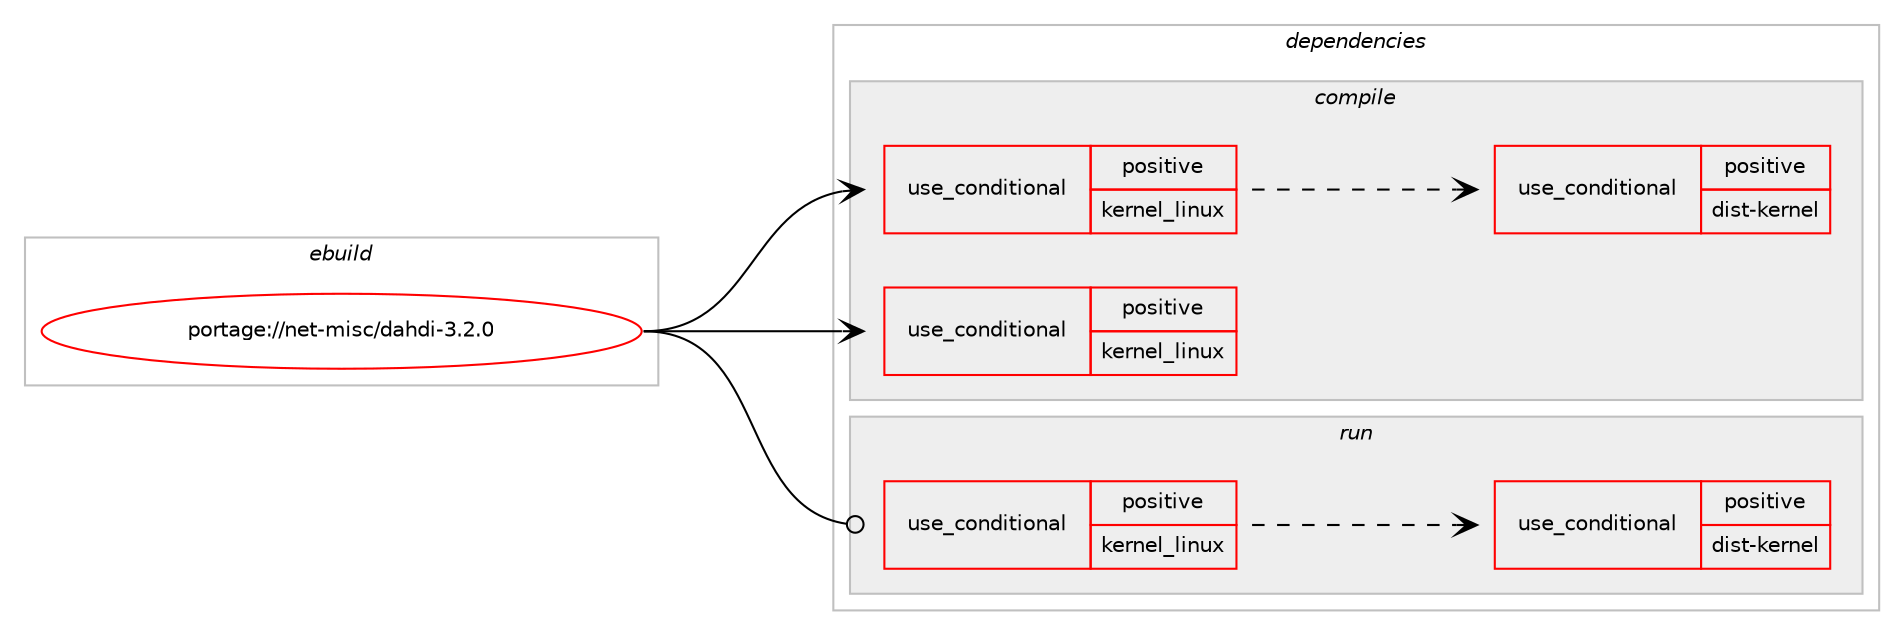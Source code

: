digraph prolog {

# *************
# Graph options
# *************

newrank=true;
concentrate=true;
compound=true;
graph [rankdir=LR,fontname=Helvetica,fontsize=10,ranksep=1.5];#, ranksep=2.5, nodesep=0.2];
edge  [arrowhead=vee];
node  [fontname=Helvetica,fontsize=10];

# **********
# The ebuild
# **********

subgraph cluster_leftcol {
color=gray;
rank=same;
label=<<i>ebuild</i>>;
id [label="portage://net-misc/dahdi-3.2.0", color=red, width=4, href="../net-misc/dahdi-3.2.0.svg"];
}

# ****************
# The dependencies
# ****************

subgraph cluster_midcol {
color=gray;
label=<<i>dependencies</i>>;
subgraph cluster_compile {
fillcolor="#eeeeee";
style=filled;
label=<<i>compile</i>>;
subgraph cond4792 {
dependency7198 [label=<<TABLE BORDER="0" CELLBORDER="1" CELLSPACING="0" CELLPADDING="4"><TR><TD ROWSPAN="3" CELLPADDING="10">use_conditional</TD></TR><TR><TD>positive</TD></TR><TR><TD>kernel_linux</TD></TR></TABLE>>, shape=none, color=red];
# *** BEGIN UNKNOWN DEPENDENCY TYPE (TODO) ***
# dependency7198 -> package_dependency(portage://net-misc/dahdi-3.2.0,install,no,sys-apps,kmod,none,[,,],[],[use(enable(tools),none)])
# *** END UNKNOWN DEPENDENCY TYPE (TODO) ***

subgraph cond4793 {
dependency7199 [label=<<TABLE BORDER="0" CELLBORDER="1" CELLSPACING="0" CELLPADDING="4"><TR><TD ROWSPAN="3" CELLPADDING="10">use_conditional</TD></TR><TR><TD>positive</TD></TR><TR><TD>dist-kernel</TD></TR></TABLE>>, shape=none, color=red];
# *** BEGIN UNKNOWN DEPENDENCY TYPE (TODO) ***
# dependency7199 -> package_dependency(portage://net-misc/dahdi-3.2.0,install,no,virtual,dist-kernel,none,[,,],any_same_slot,[])
# *** END UNKNOWN DEPENDENCY TYPE (TODO) ***

}
dependency7198:e -> dependency7199:w [weight=20,style="dashed",arrowhead="vee"];
}
id:e -> dependency7198:w [weight=20,style="solid",arrowhead="vee"];
subgraph cond4794 {
dependency7200 [label=<<TABLE BORDER="0" CELLBORDER="1" CELLSPACING="0" CELLPADDING="4"><TR><TD ROWSPAN="3" CELLPADDING="10">use_conditional</TD></TR><TR><TD>positive</TD></TR><TR><TD>kernel_linux</TD></TR></TABLE>>, shape=none, color=red];
# *** BEGIN UNKNOWN DEPENDENCY TYPE (TODO) ***
# dependency7200 -> package_dependency(portage://net-misc/dahdi-3.2.0,install,no,virtual,linux-sources,none,[,,],[],[])
# *** END UNKNOWN DEPENDENCY TYPE (TODO) ***

# *** BEGIN UNKNOWN DEPENDENCY TYPE (TODO) ***
# dependency7200 -> package_dependency(portage://net-misc/dahdi-3.2.0,install,no,virtual,libelf,none,[,,],[],[])
# *** END UNKNOWN DEPENDENCY TYPE (TODO) ***

}
id:e -> dependency7200:w [weight=20,style="solid",arrowhead="vee"];
}
subgraph cluster_compileandrun {
fillcolor="#eeeeee";
style=filled;
label=<<i>compile and run</i>>;
}
subgraph cluster_run {
fillcolor="#eeeeee";
style=filled;
label=<<i>run</i>>;
subgraph cond4795 {
dependency7201 [label=<<TABLE BORDER="0" CELLBORDER="1" CELLSPACING="0" CELLPADDING="4"><TR><TD ROWSPAN="3" CELLPADDING="10">use_conditional</TD></TR><TR><TD>positive</TD></TR><TR><TD>kernel_linux</TD></TR></TABLE>>, shape=none, color=red];
# *** BEGIN UNKNOWN DEPENDENCY TYPE (TODO) ***
# dependency7201 -> package_dependency(portage://net-misc/dahdi-3.2.0,run,no,sys-apps,kmod,none,[,,],[],[use(enable(tools),none)])
# *** END UNKNOWN DEPENDENCY TYPE (TODO) ***

subgraph cond4796 {
dependency7202 [label=<<TABLE BORDER="0" CELLBORDER="1" CELLSPACING="0" CELLPADDING="4"><TR><TD ROWSPAN="3" CELLPADDING="10">use_conditional</TD></TR><TR><TD>positive</TD></TR><TR><TD>dist-kernel</TD></TR></TABLE>>, shape=none, color=red];
# *** BEGIN UNKNOWN DEPENDENCY TYPE (TODO) ***
# dependency7202 -> package_dependency(portage://net-misc/dahdi-3.2.0,run,no,virtual,dist-kernel,none,[,,],any_same_slot,[])
# *** END UNKNOWN DEPENDENCY TYPE (TODO) ***

}
dependency7201:e -> dependency7202:w [weight=20,style="dashed",arrowhead="vee"];
}
id:e -> dependency7201:w [weight=20,style="solid",arrowhead="odot"];
}
}

# **************
# The candidates
# **************

subgraph cluster_choices {
rank=same;
color=gray;
label=<<i>candidates</i>>;

}

}
